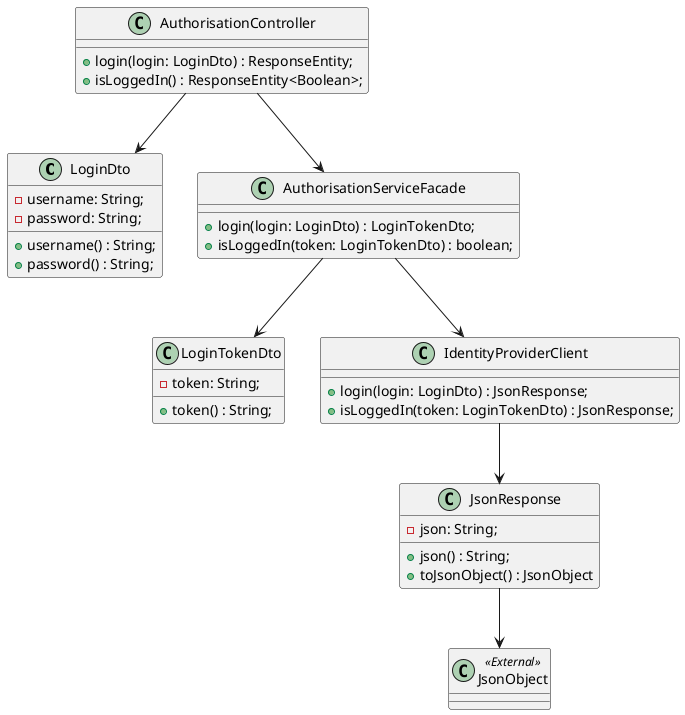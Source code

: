 @startuml

' gekozen ontwerpvraag:
' Hoe zorg je ervoor dat je bij een wijziging in de datastructuur van een externe service niet de hele applicatie hoeft aan te passen?

class LoginDto {
    - username: String;
    - password: String;

    + username() : String;
    + password() : String;
}

class JsonObject <<External>> {
}

class JsonResponse {
    - json: String;

    + json() : String;
    + toJsonObject() : JsonObject
}

class LoginTokenDto {
    - token: String;

    + token() : String;
}

class AuthorisationController {
    + login(login: LoginDto) : ResponseEntity;
    + isLoggedIn() : ResponseEntity<Boolean>;
}

class AuthorisationServiceFacade {
    + login(login: LoginDto) : LoginTokenDto;
    + isLoggedIn(token: LoginTokenDto) : boolean;
}

class IdentityProviderClient {
    + login(login: LoginDto) : JsonResponse;
    + isLoggedIn(token: LoginTokenDto) : JsonResponse;
}

AuthorisationController --> AuthorisationServiceFacade
AuthorisationServiceFacade --> IdentityProviderClient

AuthorisationController --> LoginDto
AuthorisationServiceFacade --> LoginTokenDto
IdentityProviderClient --> JsonResponse

JsonResponse --> JsonObject

@enduml